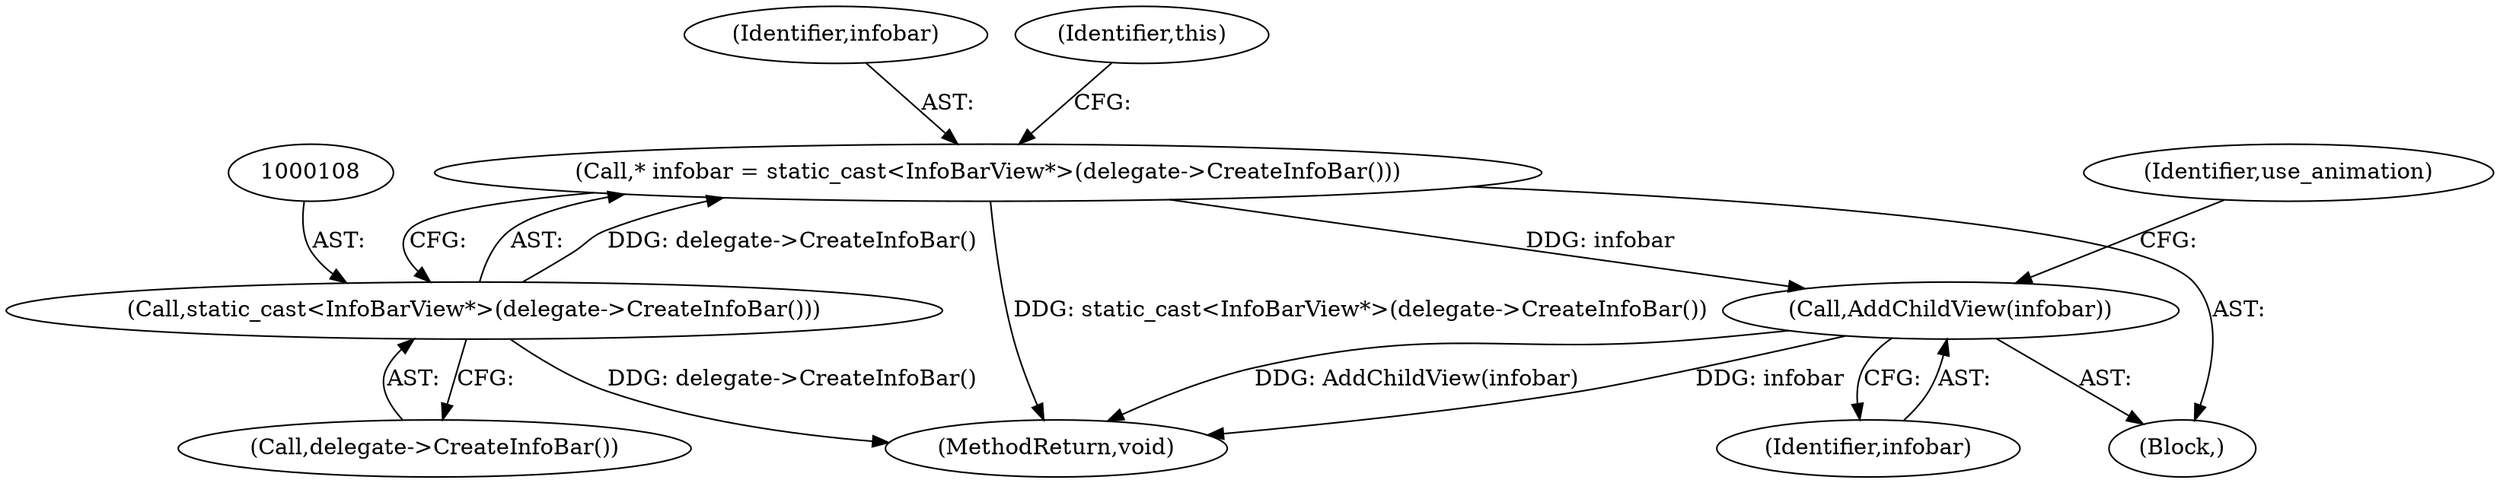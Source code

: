 digraph "0_Chrome_fc3c351a3d995f73ead5c92354396a7ec2b14e3f_7@pointer" {
"1000105" [label="(Call,* infobar = static_cast<InfoBarView*>(delegate->CreateInfoBar()))"];
"1000107" [label="(Call,static_cast<InfoBarView*>(delegate->CreateInfoBar()))"];
"1000112" [label="(Call,AddChildView(infobar))"];
"1000109" [label="(Call,delegate->CreateInfoBar())"];
"1000106" [label="(Identifier,infobar)"];
"1000105" [label="(Call,* infobar = static_cast<InfoBarView*>(delegate->CreateInfoBar()))"];
"1000112" [label="(Call,AddChildView(infobar))"];
"1000111" [label="(Identifier,this)"];
"1000113" [label="(Identifier,infobar)"];
"1000119" [label="(MethodReturn,void)"];
"1000103" [label="(Block,)"];
"1000107" [label="(Call,static_cast<InfoBarView*>(delegate->CreateInfoBar()))"];
"1000115" [label="(Identifier,use_animation)"];
"1000105" -> "1000103"  [label="AST: "];
"1000105" -> "1000107"  [label="CFG: "];
"1000106" -> "1000105"  [label="AST: "];
"1000107" -> "1000105"  [label="AST: "];
"1000111" -> "1000105"  [label="CFG: "];
"1000105" -> "1000119"  [label="DDG: static_cast<InfoBarView*>(delegate->CreateInfoBar())"];
"1000107" -> "1000105"  [label="DDG: delegate->CreateInfoBar()"];
"1000105" -> "1000112"  [label="DDG: infobar"];
"1000107" -> "1000109"  [label="CFG: "];
"1000108" -> "1000107"  [label="AST: "];
"1000109" -> "1000107"  [label="AST: "];
"1000107" -> "1000119"  [label="DDG: delegate->CreateInfoBar()"];
"1000112" -> "1000103"  [label="AST: "];
"1000112" -> "1000113"  [label="CFG: "];
"1000113" -> "1000112"  [label="AST: "];
"1000115" -> "1000112"  [label="CFG: "];
"1000112" -> "1000119"  [label="DDG: AddChildView(infobar)"];
"1000112" -> "1000119"  [label="DDG: infobar"];
}
